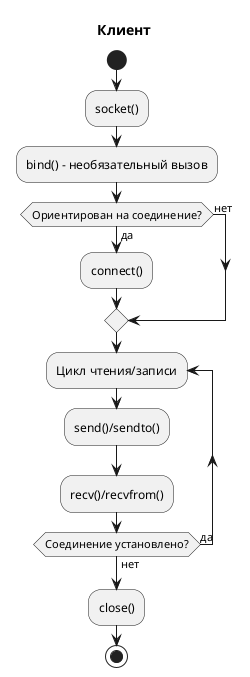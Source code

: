 @startuml
title Клиент
start
:socket();

:bind() - необязательный вызов;

if (Ориентирован на соединение?) then (да);
  :connect();
else (нет)
endif

repeat :Цикл чтения/записи;
  :send()/sendto();
  :recv()/recvfrom();
repeat while (Соединение установлено?) is (да) not (нет)

:close();
stop
@enduml
